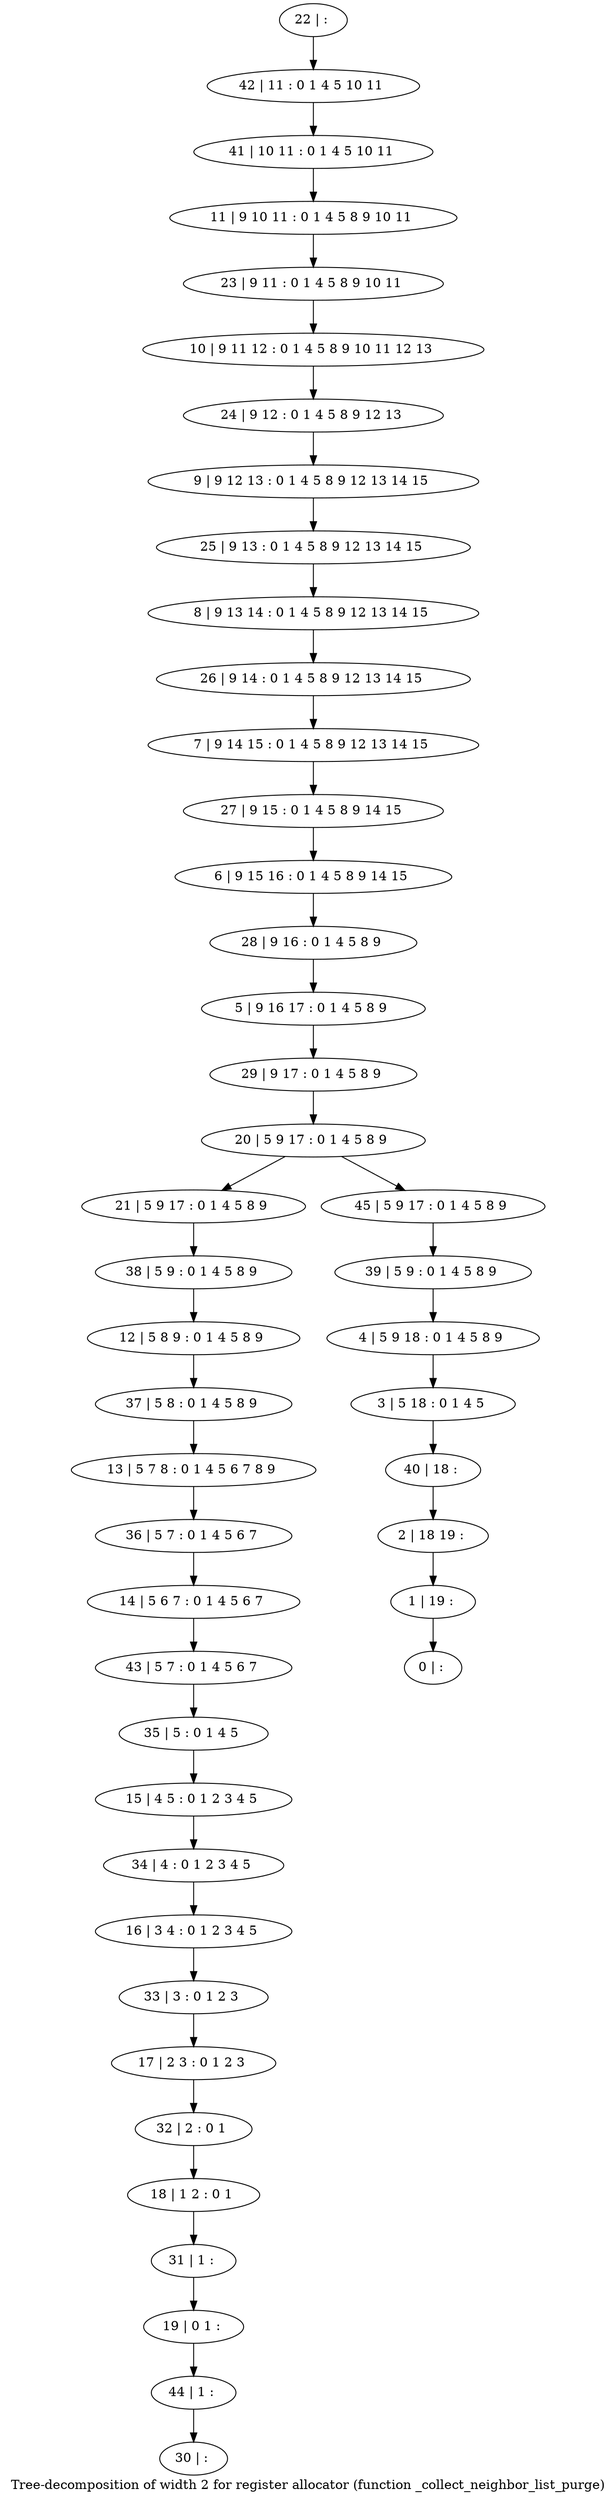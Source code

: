 digraph G {
graph [label="Tree-decomposition of width 2 for register allocator (function _collect_neighbor_list_purge)"]
0[label="0 | : "];
1[label="1 | 19 : "];
2[label="2 | 18 19 : "];
3[label="3 | 5 18 : 0 1 4 5 "];
4[label="4 | 5 9 18 : 0 1 4 5 8 9 "];
5[label="5 | 9 16 17 : 0 1 4 5 8 9 "];
6[label="6 | 9 15 16 : 0 1 4 5 8 9 14 15 "];
7[label="7 | 9 14 15 : 0 1 4 5 8 9 12 13 14 15 "];
8[label="8 | 9 13 14 : 0 1 4 5 8 9 12 13 14 15 "];
9[label="9 | 9 12 13 : 0 1 4 5 8 9 12 13 14 15 "];
10[label="10 | 9 11 12 : 0 1 4 5 8 9 10 11 12 13 "];
11[label="11 | 9 10 11 : 0 1 4 5 8 9 10 11 "];
12[label="12 | 5 8 9 : 0 1 4 5 8 9 "];
13[label="13 | 5 7 8 : 0 1 4 5 6 7 8 9 "];
14[label="14 | 5 6 7 : 0 1 4 5 6 7 "];
15[label="15 | 4 5 : 0 1 2 3 4 5 "];
16[label="16 | 3 4 : 0 1 2 3 4 5 "];
17[label="17 | 2 3 : 0 1 2 3 "];
18[label="18 | 1 2 : 0 1 "];
19[label="19 | 0 1 : "];
20[label="20 | 5 9 17 : 0 1 4 5 8 9 "];
21[label="21 | 5 9 17 : 0 1 4 5 8 9 "];
22[label="22 | : "];
23[label="23 | 9 11 : 0 1 4 5 8 9 10 11 "];
24[label="24 | 9 12 : 0 1 4 5 8 9 12 13 "];
25[label="25 | 9 13 : 0 1 4 5 8 9 12 13 14 15 "];
26[label="26 | 9 14 : 0 1 4 5 8 9 12 13 14 15 "];
27[label="27 | 9 15 : 0 1 4 5 8 9 14 15 "];
28[label="28 | 9 16 : 0 1 4 5 8 9 "];
29[label="29 | 9 17 : 0 1 4 5 8 9 "];
30[label="30 | : "];
31[label="31 | 1 : "];
32[label="32 | 2 : 0 1 "];
33[label="33 | 3 : 0 1 2 3 "];
34[label="34 | 4 : 0 1 2 3 4 5 "];
35[label="35 | 5 : 0 1 4 5 "];
36[label="36 | 5 7 : 0 1 4 5 6 7 "];
37[label="37 | 5 8 : 0 1 4 5 8 9 "];
38[label="38 | 5 9 : 0 1 4 5 8 9 "];
39[label="39 | 5 9 : 0 1 4 5 8 9 "];
40[label="40 | 18 : "];
41[label="41 | 10 11 : 0 1 4 5 10 11 "];
42[label="42 | 11 : 0 1 4 5 10 11 "];
43[label="43 | 5 7 : 0 1 4 5 6 7 "];
44[label="44 | 1 : "];
45[label="45 | 5 9 17 : 0 1 4 5 8 9 "];
31->19 ;
18->31 ;
32->18 ;
17->32 ;
33->17 ;
16->33 ;
34->16 ;
15->34 ;
35->15 ;
36->14 ;
13->36 ;
37->13 ;
12->37 ;
38->12 ;
21->38 ;
43->35 ;
14->43 ;
44->30 ;
19->44 ;
22->42 ;
42->41 ;
41->11 ;
11->23 ;
23->10 ;
10->24 ;
24->9 ;
9->25 ;
25->8 ;
8->26 ;
26->7 ;
7->27 ;
27->6 ;
6->28 ;
28->5 ;
5->29 ;
29->20 ;
39->4 ;
4->3 ;
3->40 ;
40->2 ;
2->1 ;
1->0 ;
45->39 ;
20->21 ;
20->45 ;
}

